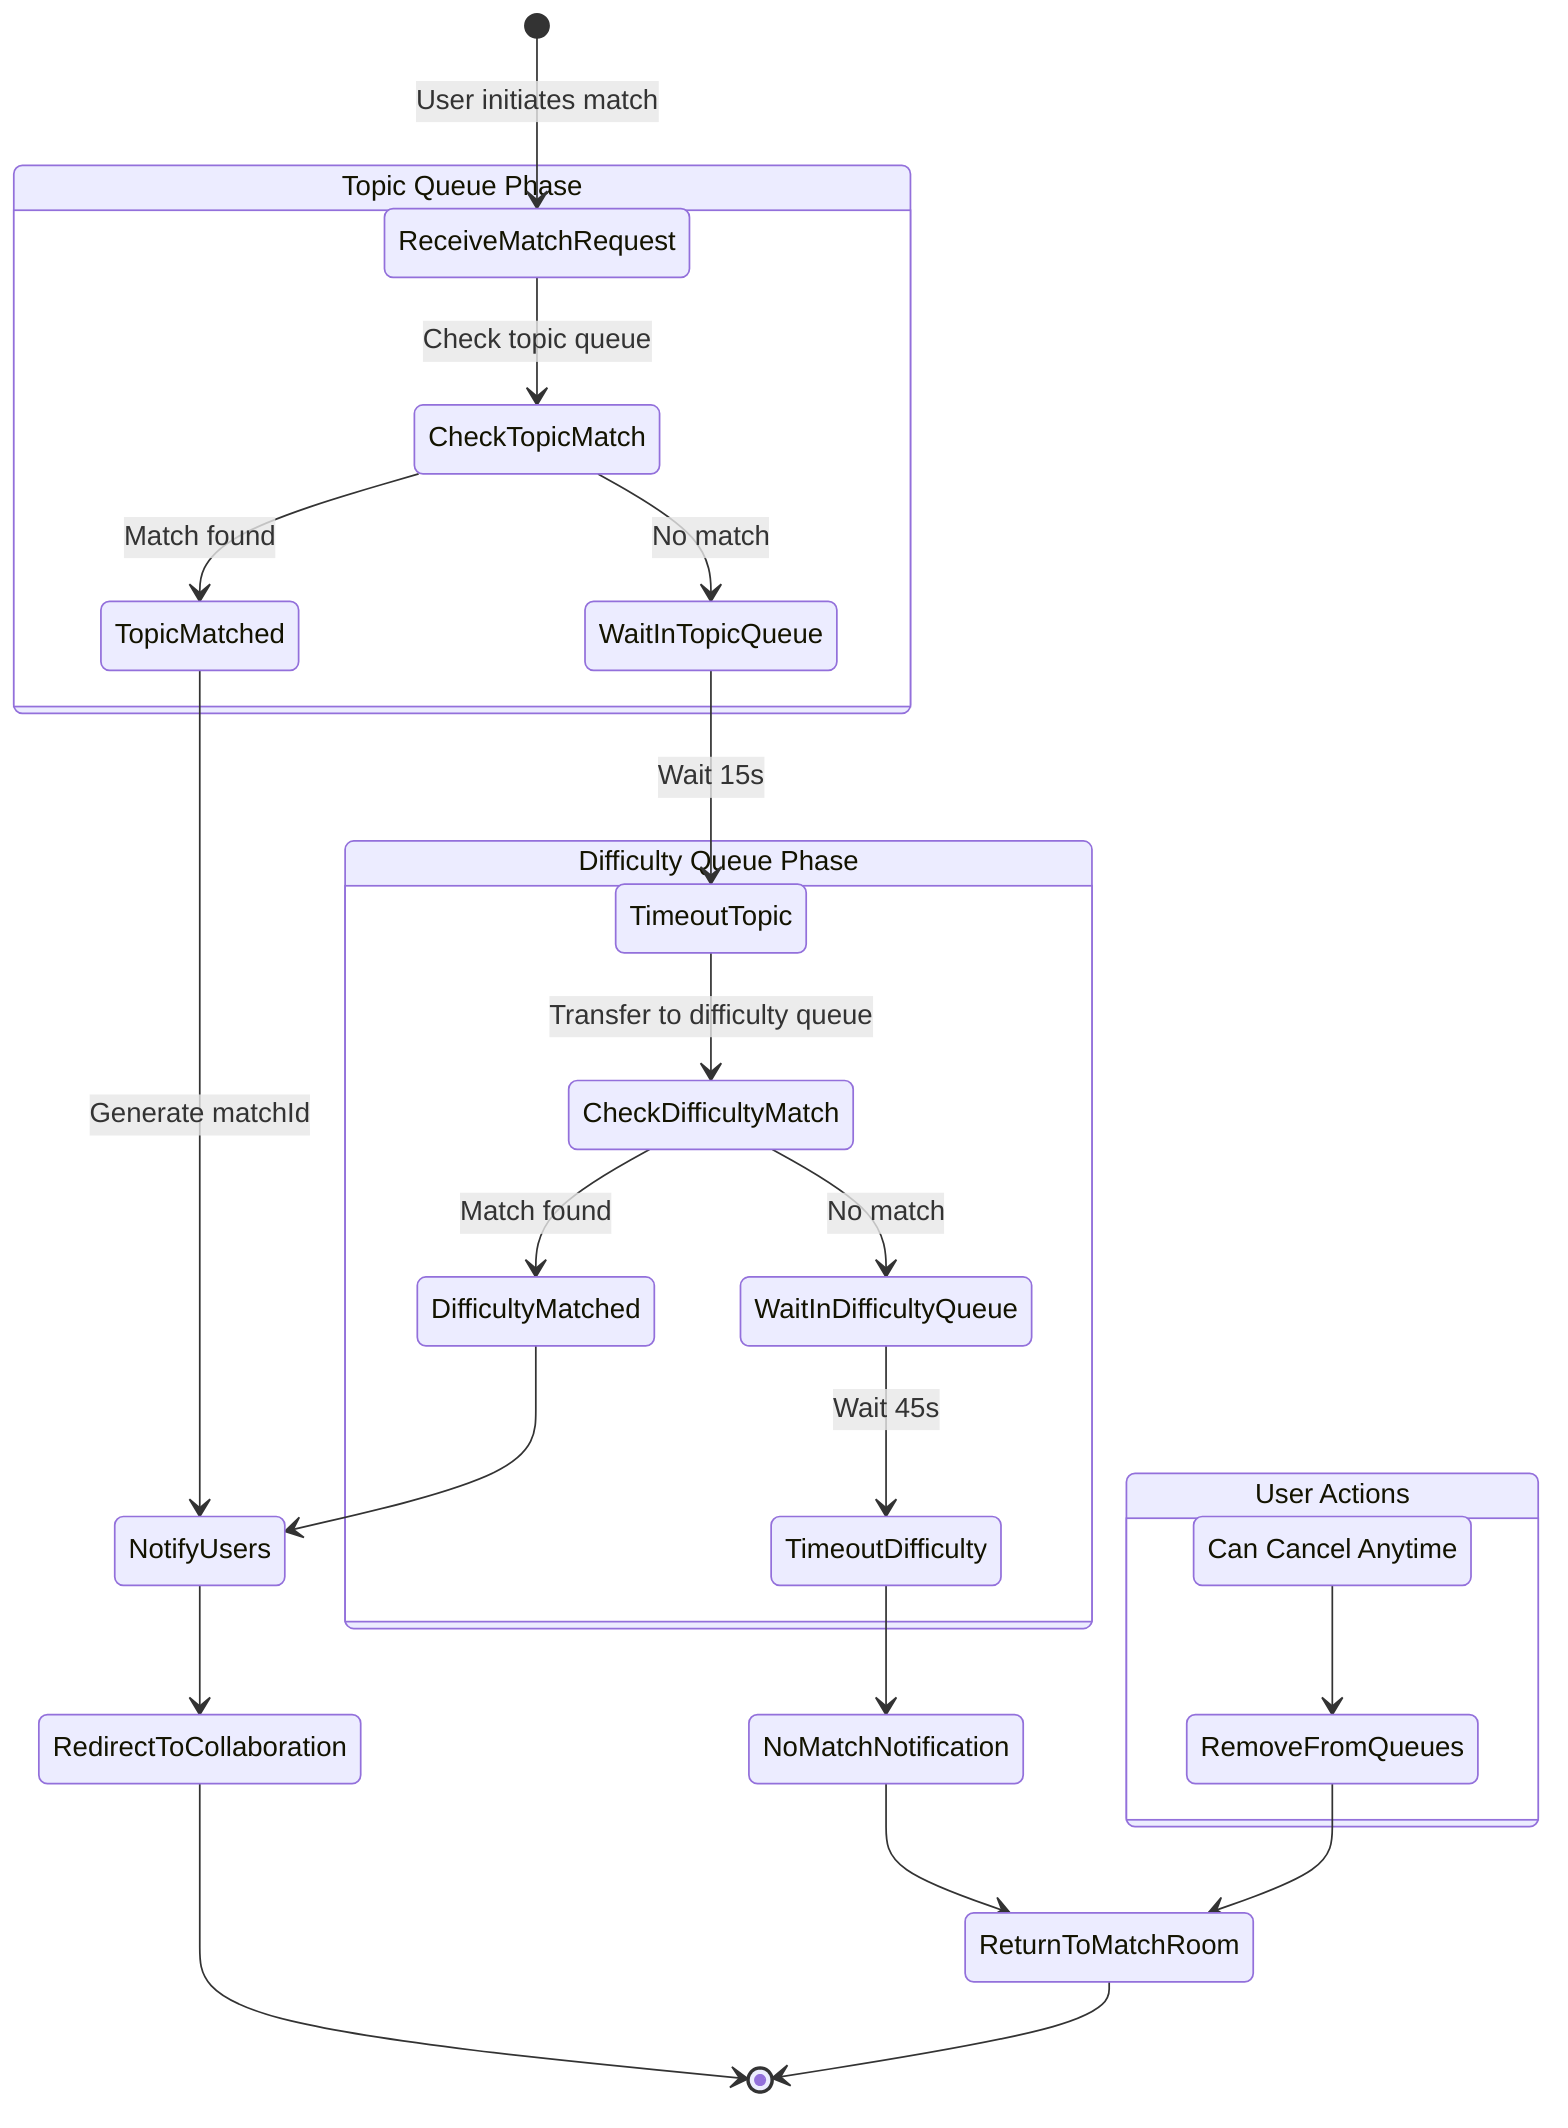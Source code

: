 stateDiagram-v2
    [*] --> ReceiveMatchRequest: User initiates match
    
    state "Topic Queue Phase" as TopicPhase {
        ReceiveMatchRequest --> CheckTopicMatch: Check topic queue
        CheckTopicMatch --> TopicMatched: Match found
        CheckTopicMatch --> WaitInTopicQueue: No match
        WaitInTopicQueue --> TimeoutTopic: Wait 15s
    }

    state "Difficulty Queue Phase" as DiffPhase {
        TimeoutTopic --> CheckDifficultyMatch: Transfer to difficulty queue
        CheckDifficultyMatch --> DifficultyMatched: Match found
        CheckDifficultyMatch --> WaitInDifficultyQueue: No match
        WaitInDifficultyQueue --> TimeoutDifficulty: Wait 45s
    }

    TopicMatched --> NotifyUsers: Generate matchId
    DifficultyMatched --> NotifyUsers
    TimeoutDifficulty --> NoMatchNotification

    state "User Actions" as UserActions {
        state "Can Cancel Anytime" as CancelState
        CancelState --> RemoveFromQueues
    }

    NotifyUsers --> RedirectToCollaboration
    NoMatchNotification --> ReturnToMatchRoom
    RemoveFromQueues --> ReturnToMatchRoom

    RedirectToCollaboration --> [*]
    ReturnToMatchRoom --> [*]